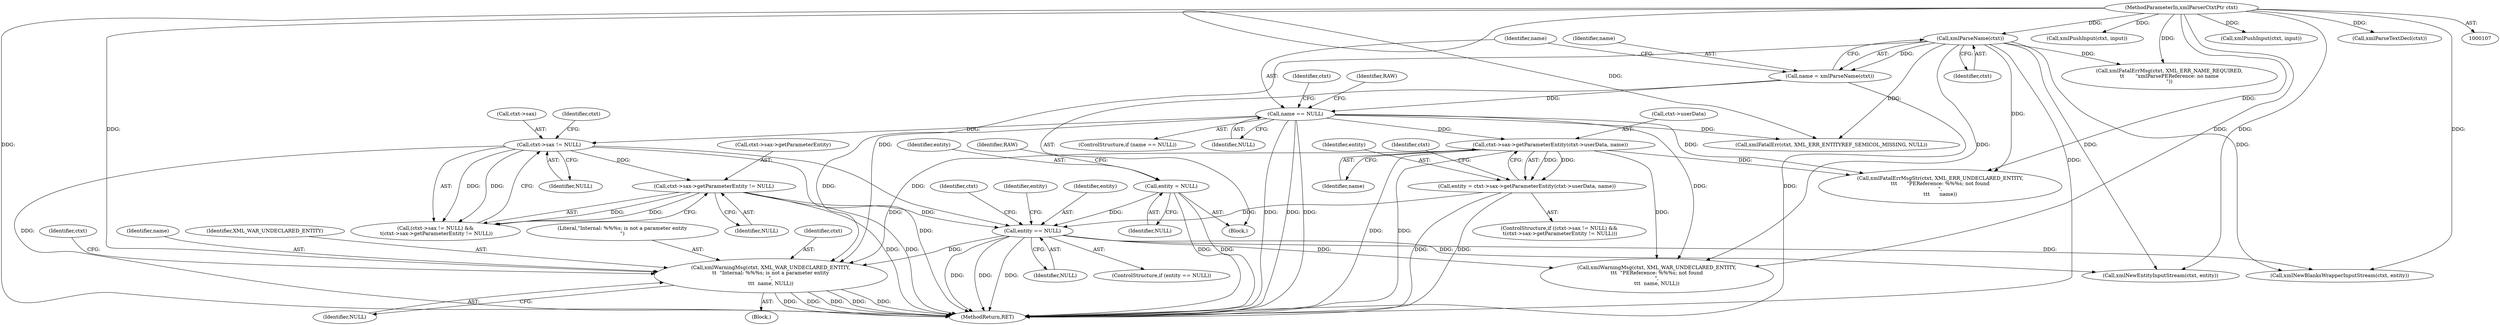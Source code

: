 digraph "0_Chrome_d0947db40187f4708c58e64cbd6013faf9eddeed_29@pointer" {
"1000236" [label="(Call,xmlWarningMsg(ctxt, XML_WAR_UNDECLARED_ENTITY,\n\t\t  \"Internal: %%%s; is not a parameter entity\n\",\n\t\t\t  name, NULL))"];
"1000124" [label="(Call,xmlParseName(ctxt))"];
"1000108" [label="(MethodParameterIn,xmlParserCtxtPtr ctxt)"];
"1000167" [label="(Call,ctxt->sax->getParameterEntity(ctxt->userData, name))"];
"1000127" [label="(Call,name == NULL)"];
"1000122" [label="(Call,name = xmlParseName(ctxt))"];
"1000180" [label="(Call,entity == NULL)"];
"1000165" [label="(Call,entity = ctxt->sax->getParameterEntity(ctxt->userData, name))"];
"1000112" [label="(Call,entity = NULL)"];
"1000158" [label="(Call,ctxt->sax->getParameterEntity != NULL)"];
"1000153" [label="(Call,ctxt->sax != NULL)"];
"1000165" [label="(Call,entity = ctxt->sax->getParameterEntity(ctxt->userData, name))"];
"1000241" [label="(Identifier,NULL)"];
"1000273" [label="(Call,xmlPushInput(ctxt, input))"];
"1000254" [label="(Call,xmlNewBlanksWrapperInputStream(ctxt, entity))"];
"1000112" [label="(Call,entity = NULL)"];
"1000122" [label="(Call,name = xmlParseName(ctxt))"];
"1000164" [label="(Identifier,NULL)"];
"1000237" [label="(Identifier,ctxt)"];
"1000113" [label="(Identifier,entity)"];
"1000235" [label="(Block,)"];
"1000179" [label="(ControlStructure,if (entity == NULL))"];
"1000227" [label="(Identifier,entity)"];
"1000114" [label="(Identifier,NULL)"];
"1000180" [label="(Call,entity == NULL)"];
"1000126" [label="(ControlStructure,if (name == NULL))"];
"1000166" [label="(Identifier,entity)"];
"1000314" [label="(Identifier,ctxt)"];
"1000152" [label="(Call,(ctxt->sax != NULL) &&\n \t(ctxt->sax->getParameterEntity != NULL))"];
"1000118" [label="(Identifier,RAW)"];
"1000125" [label="(Identifier,ctxt)"];
"1000128" [label="(Identifier,name)"];
"1000108" [label="(MethodParameterIn,xmlParserCtxtPtr ctxt)"];
"1000158" [label="(Call,ctxt->sax->getParameterEntity != NULL)"];
"1000154" [label="(Call,ctxt->sax)"];
"1000203" [label="(Call,xmlFatalErrMsgStr(ctxt, XML_ERR_UNDECLARED_ENTITY,\n\t\t\t      \"PEReference: %%%s; not found\n\",\n\t\t\t      name))"];
"1000151" [label="(ControlStructure,if ((ctxt->sax != NULL) &&\n \t(ctxt->sax->getParameterEntity != NULL)))"];
"1000109" [label="(Block,)"];
"1000210" [label="(Call,xmlWarningMsg(ctxt, XML_WAR_UNDECLARED_ENTITY,\n\t\t\t  \"PEReference: %%%s; not found\n\",\n\t\t\t  name, NULL))"];
"1000181" [label="(Identifier,entity)"];
"1000131" [label="(Call,xmlFatalErrMsg(ctxt, XML_ERR_NAME_REQUIRED,\n\t\t       \"xmlParsePEReference: no name\n\"))"];
"1000171" [label="(Identifier,name)"];
"1000236" [label="(Call,xmlWarningMsg(ctxt, XML_WAR_UNDECLARED_ENTITY,\n\t\t  \"Internal: %%%s; is not a parameter entity\n\",\n\t\t\t  name, NULL))"];
"1000138" [label="(Identifier,RAW)"];
"1000182" [label="(Identifier,NULL)"];
"1000129" [label="(Identifier,NULL)"];
"1000240" [label="(Identifier,name)"];
"1000167" [label="(Call,ctxt->sax->getParameterEntity(ctxt->userData, name))"];
"1000153" [label="(Call,ctxt->sax != NULL)"];
"1000188" [label="(Identifier,ctxt)"];
"1000123" [label="(Identifier,name)"];
"1000157" [label="(Identifier,NULL)"];
"1000161" [label="(Identifier,ctxt)"];
"1000132" [label="(Identifier,ctxt)"];
"1000259" [label="(Call,xmlPushInput(ctxt, input))"];
"1000127" [label="(Call,name == NULL)"];
"1000238" [label="(Identifier,XML_WAR_UNDECLARED_ENTITY)"];
"1000317" [label="(MethodReturn,RET)"];
"1000175" [label="(Identifier,ctxt)"];
"1000141" [label="(Call,xmlFatalErr(ctxt, XML_ERR_ENTITYREF_SEMICOL_MISSING, NULL))"];
"1000124" [label="(Call,xmlParseName(ctxt))"];
"1000297" [label="(Call,xmlParseTextDecl(ctxt))"];
"1000168" [label="(Call,ctxt->userData)"];
"1000159" [label="(Call,ctxt->sax->getParameterEntity)"];
"1000268" [label="(Call,xmlNewEntityInputStream(ctxt, entity))"];
"1000239" [label="(Literal,\"Internal: %%%s; is not a parameter entity\n\")"];
"1000236" -> "1000235"  [label="AST: "];
"1000236" -> "1000241"  [label="CFG: "];
"1000237" -> "1000236"  [label="AST: "];
"1000238" -> "1000236"  [label="AST: "];
"1000239" -> "1000236"  [label="AST: "];
"1000240" -> "1000236"  [label="AST: "];
"1000241" -> "1000236"  [label="AST: "];
"1000314" -> "1000236"  [label="CFG: "];
"1000236" -> "1000317"  [label="DDG: "];
"1000236" -> "1000317"  [label="DDG: "];
"1000236" -> "1000317"  [label="DDG: "];
"1000236" -> "1000317"  [label="DDG: "];
"1000236" -> "1000317"  [label="DDG: "];
"1000124" -> "1000236"  [label="DDG: "];
"1000108" -> "1000236"  [label="DDG: "];
"1000167" -> "1000236"  [label="DDG: "];
"1000127" -> "1000236"  [label="DDG: "];
"1000180" -> "1000236"  [label="DDG: "];
"1000124" -> "1000122"  [label="AST: "];
"1000124" -> "1000125"  [label="CFG: "];
"1000125" -> "1000124"  [label="AST: "];
"1000122" -> "1000124"  [label="CFG: "];
"1000124" -> "1000317"  [label="DDG: "];
"1000124" -> "1000122"  [label="DDG: "];
"1000108" -> "1000124"  [label="DDG: "];
"1000124" -> "1000131"  [label="DDG: "];
"1000124" -> "1000141"  [label="DDG: "];
"1000124" -> "1000203"  [label="DDG: "];
"1000124" -> "1000210"  [label="DDG: "];
"1000124" -> "1000254"  [label="DDG: "];
"1000124" -> "1000268"  [label="DDG: "];
"1000108" -> "1000107"  [label="AST: "];
"1000108" -> "1000317"  [label="DDG: "];
"1000108" -> "1000131"  [label="DDG: "];
"1000108" -> "1000141"  [label="DDG: "];
"1000108" -> "1000203"  [label="DDG: "];
"1000108" -> "1000210"  [label="DDG: "];
"1000108" -> "1000254"  [label="DDG: "];
"1000108" -> "1000259"  [label="DDG: "];
"1000108" -> "1000268"  [label="DDG: "];
"1000108" -> "1000273"  [label="DDG: "];
"1000108" -> "1000297"  [label="DDG: "];
"1000167" -> "1000165"  [label="AST: "];
"1000167" -> "1000171"  [label="CFG: "];
"1000168" -> "1000167"  [label="AST: "];
"1000171" -> "1000167"  [label="AST: "];
"1000165" -> "1000167"  [label="CFG: "];
"1000167" -> "1000317"  [label="DDG: "];
"1000167" -> "1000317"  [label="DDG: "];
"1000167" -> "1000165"  [label="DDG: "];
"1000167" -> "1000165"  [label="DDG: "];
"1000127" -> "1000167"  [label="DDG: "];
"1000167" -> "1000203"  [label="DDG: "];
"1000167" -> "1000210"  [label="DDG: "];
"1000127" -> "1000126"  [label="AST: "];
"1000127" -> "1000129"  [label="CFG: "];
"1000128" -> "1000127"  [label="AST: "];
"1000129" -> "1000127"  [label="AST: "];
"1000132" -> "1000127"  [label="CFG: "];
"1000138" -> "1000127"  [label="CFG: "];
"1000127" -> "1000317"  [label="DDG: "];
"1000127" -> "1000317"  [label="DDG: "];
"1000127" -> "1000317"  [label="DDG: "];
"1000122" -> "1000127"  [label="DDG: "];
"1000127" -> "1000141"  [label="DDG: "];
"1000127" -> "1000153"  [label="DDG: "];
"1000127" -> "1000203"  [label="DDG: "];
"1000127" -> "1000210"  [label="DDG: "];
"1000122" -> "1000109"  [label="AST: "];
"1000123" -> "1000122"  [label="AST: "];
"1000128" -> "1000122"  [label="CFG: "];
"1000122" -> "1000317"  [label="DDG: "];
"1000180" -> "1000179"  [label="AST: "];
"1000180" -> "1000182"  [label="CFG: "];
"1000181" -> "1000180"  [label="AST: "];
"1000182" -> "1000180"  [label="AST: "];
"1000188" -> "1000180"  [label="CFG: "];
"1000227" -> "1000180"  [label="CFG: "];
"1000180" -> "1000317"  [label="DDG: "];
"1000180" -> "1000317"  [label="DDG: "];
"1000180" -> "1000317"  [label="DDG: "];
"1000165" -> "1000180"  [label="DDG: "];
"1000112" -> "1000180"  [label="DDG: "];
"1000158" -> "1000180"  [label="DDG: "];
"1000153" -> "1000180"  [label="DDG: "];
"1000180" -> "1000210"  [label="DDG: "];
"1000180" -> "1000254"  [label="DDG: "];
"1000180" -> "1000268"  [label="DDG: "];
"1000165" -> "1000151"  [label="AST: "];
"1000166" -> "1000165"  [label="AST: "];
"1000175" -> "1000165"  [label="CFG: "];
"1000165" -> "1000317"  [label="DDG: "];
"1000165" -> "1000317"  [label="DDG: "];
"1000112" -> "1000109"  [label="AST: "];
"1000112" -> "1000114"  [label="CFG: "];
"1000113" -> "1000112"  [label="AST: "];
"1000114" -> "1000112"  [label="AST: "];
"1000118" -> "1000112"  [label="CFG: "];
"1000112" -> "1000317"  [label="DDG: "];
"1000112" -> "1000317"  [label="DDG: "];
"1000158" -> "1000152"  [label="AST: "];
"1000158" -> "1000164"  [label="CFG: "];
"1000159" -> "1000158"  [label="AST: "];
"1000164" -> "1000158"  [label="AST: "];
"1000152" -> "1000158"  [label="CFG: "];
"1000158" -> "1000317"  [label="DDG: "];
"1000158" -> "1000317"  [label="DDG: "];
"1000158" -> "1000152"  [label="DDG: "];
"1000158" -> "1000152"  [label="DDG: "];
"1000153" -> "1000158"  [label="DDG: "];
"1000153" -> "1000152"  [label="AST: "];
"1000153" -> "1000157"  [label="CFG: "];
"1000154" -> "1000153"  [label="AST: "];
"1000157" -> "1000153"  [label="AST: "];
"1000161" -> "1000153"  [label="CFG: "];
"1000152" -> "1000153"  [label="CFG: "];
"1000153" -> "1000317"  [label="DDG: "];
"1000153" -> "1000317"  [label="DDG: "];
"1000153" -> "1000152"  [label="DDG: "];
"1000153" -> "1000152"  [label="DDG: "];
}
